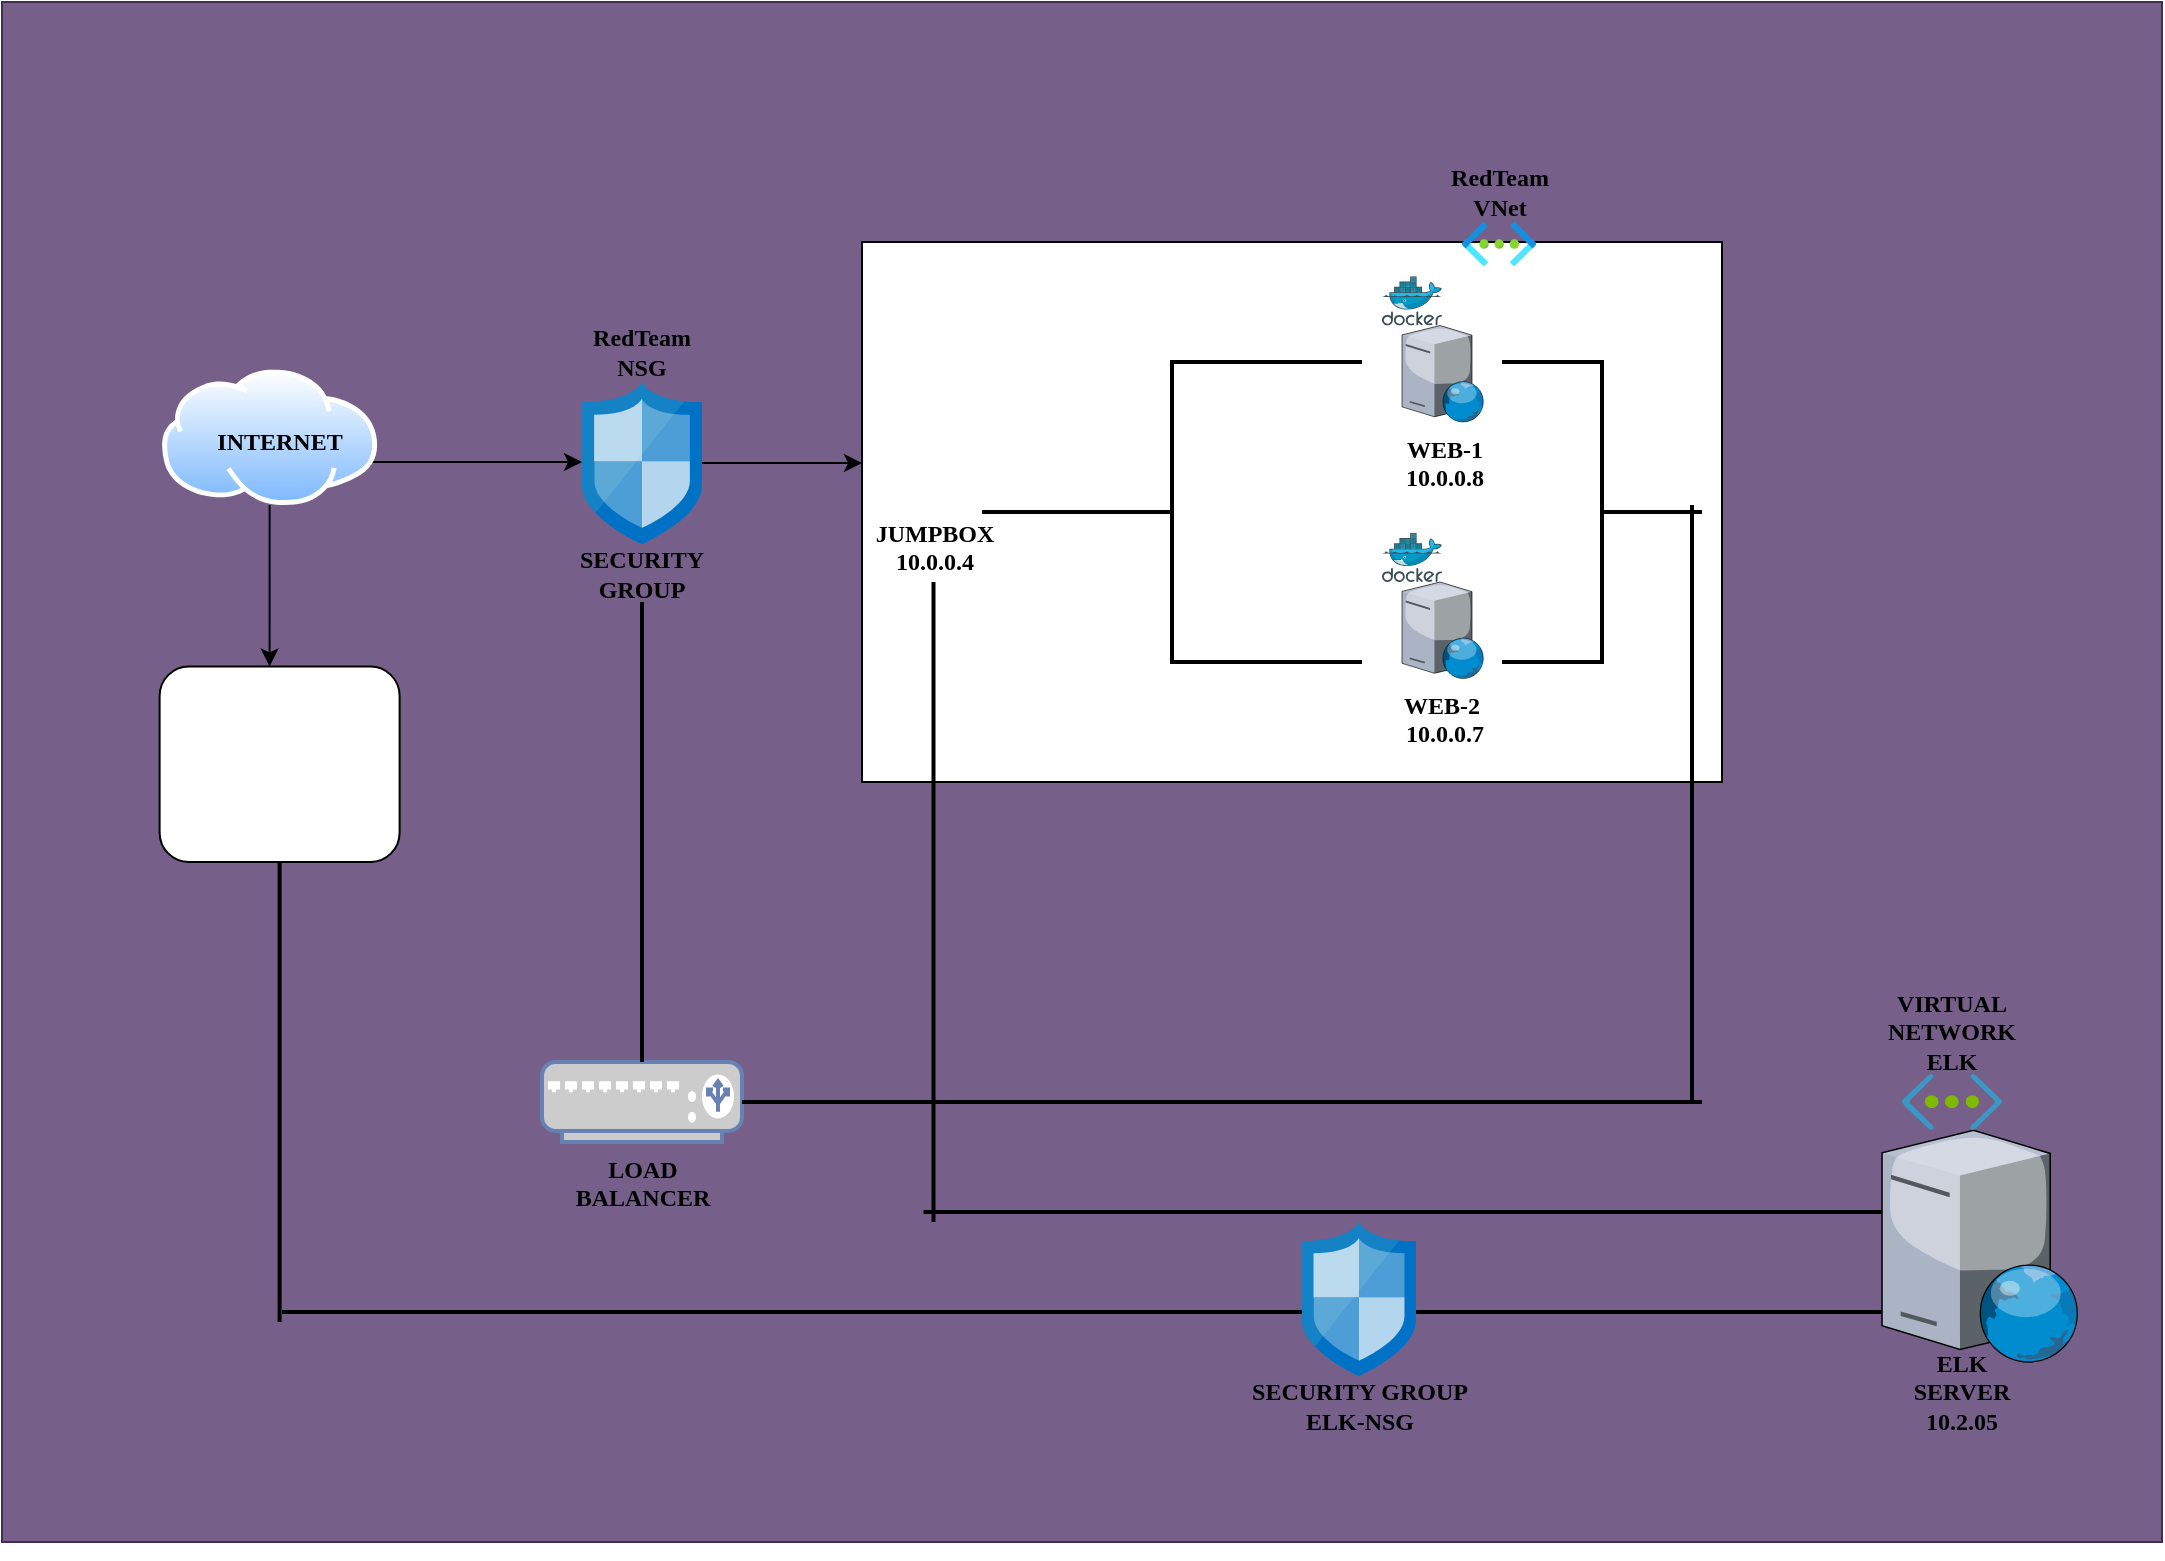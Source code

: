 <mxfile version="20.4.2" type="device"><diagram id="mhwNJ7syokP1f4fQcyjy" name="Page-1"><mxGraphModel dx="1038" dy="489" grid="1" gridSize="10" guides="1" tooltips="1" connect="1" arrows="1" fold="1" page="1" pageScale="1" pageWidth="1100" pageHeight="850" math="0" shadow="0"><root><mxCell id="0"/><mxCell id="1" parent="0"/><mxCell id="BkutCYucCGMc6TPjT8Kg-2" value="" style="rounded=0;whiteSpace=wrap;html=1;fontFamily=Georgia;fillColor=#76608a;strokeColor=#432D57;fontColor=#ffffff;" parent="1" vertex="1"><mxGeometry x="160" y="80" width="1080" height="770" as="geometry"/></mxCell><mxCell id="BkutCYucCGMc6TPjT8Kg-5" value="" style="edgeStyle=orthogonalEdgeStyle;rounded=0;orthogonalLoop=1;jettySize=auto;html=1;fontFamily=Georgia;" parent="1" source="BkutCYucCGMc6TPjT8Kg-3" target="BkutCYucCGMc6TPjT8Kg-4" edge="1"><mxGeometry relative="1" as="geometry"><Array as="points"><mxPoint x="294" y="400"/><mxPoint x="294" y="400"/></Array></mxGeometry></mxCell><mxCell id="oExgiDVd6Q1rFQTIGWoa-4" value="" style="edgeStyle=orthogonalEdgeStyle;rounded=0;orthogonalLoop=1;jettySize=auto;html=1;fontFamily=Georgia;" parent="1" source="BkutCYucCGMc6TPjT8Kg-3" target="oExgiDVd6Q1rFQTIGWoa-3" edge="1"><mxGeometry relative="1" as="geometry"><Array as="points"><mxPoint x="420" y="310"/><mxPoint x="420" y="310"/></Array></mxGeometry></mxCell><mxCell id="BkutCYucCGMc6TPjT8Kg-3" value="" style="aspect=fixed;perimeter=ellipsePerimeter;html=1;align=center;shadow=0;dashed=0;spacingTop=3;image;image=img/lib/active_directory/internet_cloud.svg;" parent="1" vertex="1"><mxGeometry x="240" y="263.7" width="107.62" height="67.8" as="geometry"/></mxCell><mxCell id="BkutCYucCGMc6TPjT8Kg-4" value="" style="rounded=1;whiteSpace=wrap;html=1;verticalAlign=top;shadow=0;dashed=0;spacingTop=3;labelBackgroundColor=default;" parent="1" vertex="1"><mxGeometry x="238.81" y="412.25" width="120" height="97.75" as="geometry"/></mxCell><mxCell id="oExgiDVd6Q1rFQTIGWoa-1" value="" style="shape=image;html=1;verticalAlign=top;verticalLabelPosition=bottom;labelBackgroundColor=#ffffff;imageAspect=0;aspect=fixed;image=https://cdn2.iconfinder.com/data/icons/whcompare-isometric-web-hosting-servers/50/root-access-128.png" parent="1" vertex="1"><mxGeometry x="258.81" y="421.13" width="80" height="80" as="geometry"/></mxCell><mxCell id="oExgiDVd6Q1rFQTIGWoa-37" value="" style="edgeStyle=orthogonalEdgeStyle;rounded=0;orthogonalLoop=1;jettySize=auto;html=1;fontFamily=Georgia;" parent="1" source="oExgiDVd6Q1rFQTIGWoa-3" target="oExgiDVd6Q1rFQTIGWoa-36" edge="1"><mxGeometry relative="1" as="geometry"><Array as="points"><mxPoint x="570" y="310"/><mxPoint x="570" y="310"/></Array></mxGeometry></mxCell><mxCell id="oExgiDVd6Q1rFQTIGWoa-3" value="&lt;font face=&quot;Georgia&quot;&gt;&lt;b&gt;&lt;br&gt;&lt;/b&gt;&lt;/font&gt;" style="sketch=0;aspect=fixed;html=1;points=[];align=center;image;fontSize=12;image=img/lib/mscae/Network_Security_Groups_Classic.svg;" parent="1" vertex="1"><mxGeometry x="450" y="270" width="60" height="81.08" as="geometry"/></mxCell><mxCell id="oExgiDVd6Q1rFQTIGWoa-36" value="" style="rounded=0;whiteSpace=wrap;html=1;fontFamily=Georgia;" parent="1" vertex="1"><mxGeometry x="590" y="200" width="430" height="270" as="geometry"/></mxCell><mxCell id="oExgiDVd6Q1rFQTIGWoa-38" value="&lt;b&gt;JUMPBOX&lt;br&gt;10.0.0.4&lt;br&gt;&lt;/b&gt;" style="shape=image;html=1;verticalAlign=top;verticalLabelPosition=bottom;labelBackgroundColor=#ffffff;imageAspect=0;aspect=fixed;image=https://cdn2.iconfinder.com/data/icons/whcompare-isometric-web-hosting-servers/50/root-access-128.png;fontFamily=Georgia;" parent="1" vertex="1"><mxGeometry x="596.75" y="273.5" width="58" height="58" as="geometry"/></mxCell><mxCell id="oExgiDVd6Q1rFQTIGWoa-39" value="&lt;b&gt;WEB-1&lt;br&gt;10.0.0.8&lt;br&gt;&lt;/b&gt;" style="verticalLabelPosition=bottom;sketch=0;aspect=fixed;html=1;verticalAlign=top;strokeColor=none;align=center;outlineConnect=0;shape=mxgraph.citrix.web_server;fontFamily=Georgia;" parent="1" vertex="1"><mxGeometry x="860" y="241.76" width="41" height="48.24" as="geometry"/></mxCell><mxCell id="oExgiDVd6Q1rFQTIGWoa-40" value="&lt;b&gt;WEB-2&amp;nbsp;&lt;br&gt;10.0.0.7&lt;br&gt;&lt;/b&gt;" style="verticalLabelPosition=bottom;sketch=0;aspect=fixed;html=1;verticalAlign=top;strokeColor=none;align=center;outlineConnect=0;shape=mxgraph.citrix.web_server;fontFamily=Georgia;" parent="1" vertex="1"><mxGeometry x="860" y="370" width="41" height="48.24" as="geometry"/></mxCell><mxCell id="OSUNVVPgWePs8AoZRoT7-4" value="&lt;font face=&quot;Georgia&quot;&gt;&lt;b&gt;RedTeam&lt;br&gt;VNet&lt;br&gt;&lt;/b&gt;&lt;/font&gt;" style="text;html=1;strokeColor=none;fillColor=none;align=center;verticalAlign=middle;whiteSpace=wrap;rounded=0;" vertex="1" parent="1"><mxGeometry x="878.5" y="160" width="60" height="30" as="geometry"/></mxCell><mxCell id="OSUNVVPgWePs8AoZRoT7-6" value="" style="aspect=fixed;html=1;points=[];align=center;image;fontSize=12;image=img/lib/azure2/networking/Virtual_Networks.svg;fontFamily=Georgia;" vertex="1" parent="1"><mxGeometry x="890" y="190.0" width="37" height="22.09" as="geometry"/></mxCell><mxCell id="OSUNVVPgWePs8AoZRoT7-7" value="" style="sketch=0;aspect=fixed;html=1;points=[];align=center;image;fontSize=12;image=img/lib/mscae/Docker.svg;fontFamily=Georgia;" vertex="1" parent="1"><mxGeometry x="850" y="217.16" width="30" height="24.6" as="geometry"/></mxCell><mxCell id="OSUNVVPgWePs8AoZRoT7-8" value="" style="sketch=0;aspect=fixed;html=1;points=[];align=center;image;fontSize=12;image=img/lib/mscae/Docker.svg;fontFamily=Georgia;" vertex="1" parent="1"><mxGeometry x="850" y="345.4" width="30" height="24.6" as="geometry"/></mxCell><mxCell id="OSUNVVPgWePs8AoZRoT7-21" value="" style="strokeWidth=2;html=1;shape=mxgraph.flowchart.annotation_2;align=left;labelPosition=right;pointerEvents=1;fontFamily=Georgia;" vertex="1" parent="1"><mxGeometry x="650" y="260" width="190" height="150" as="geometry"/></mxCell><mxCell id="OSUNVVPgWePs8AoZRoT7-23" value="&lt;font color=&quot;#000000&quot;&gt;&lt;b&gt;LOAD&lt;br&gt;BALANCER&lt;br&gt;&lt;br&gt;&lt;/b&gt;&lt;/font&gt;" style="fontColor=#0066CC;verticalAlign=top;verticalLabelPosition=bottom;labelPosition=center;align=center;html=1;outlineConnect=0;fillColor=#CCCCCC;strokeColor=#6881B3;gradientColor=none;gradientDirection=north;strokeWidth=2;shape=mxgraph.networks.load_balancer;fontFamily=Georgia;" vertex="1" parent="1"><mxGeometry x="430" y="610" width="100" height="40" as="geometry"/></mxCell><mxCell id="OSUNVVPgWePs8AoZRoT7-25" value="" style="line;strokeWidth=2;direction=south;html=1;fontFamily=Georgia;fontColor=#000000;" vertex="1" parent="1"><mxGeometry x="475" y="380" width="10" height="230" as="geometry"/></mxCell><mxCell id="OSUNVVPgWePs8AoZRoT7-26" value="&lt;b&gt;SECURITY GROUP&lt;br&gt;ELK-NSG&lt;br&gt;&lt;/b&gt;" style="text;html=1;strokeColor=none;fillColor=none;align=center;verticalAlign=middle;whiteSpace=wrap;rounded=0;fontFamily=Georgia;fontColor=#000000;" vertex="1" parent="1"><mxGeometry x="778.5" y="767.03" width="120" height="30" as="geometry"/></mxCell><mxCell id="OSUNVVPgWePs8AoZRoT7-27" value="&lt;b&gt;RedTeam&lt;br&gt;NSG&lt;br&gt;&lt;/b&gt;" style="text;html=1;strokeColor=none;fillColor=none;align=center;verticalAlign=middle;whiteSpace=wrap;rounded=0;fontFamily=Georgia;fontColor=#000000;" vertex="1" parent="1"><mxGeometry x="450" y="240" width="60" height="30" as="geometry"/></mxCell><mxCell id="OSUNVVPgWePs8AoZRoT7-28" value="&lt;b&gt;SECURITY&lt;br&gt;GROUP&lt;br&gt;&lt;/b&gt;" style="text;html=1;strokeColor=none;fillColor=none;align=center;verticalAlign=middle;whiteSpace=wrap;rounded=0;fontFamily=Georgia;fontColor=#000000;" vertex="1" parent="1"><mxGeometry x="450" y="351.08" width="60" height="30" as="geometry"/></mxCell><mxCell id="OSUNVVPgWePs8AoZRoT7-29" value="&lt;b&gt;INTERNET&lt;br&gt;&lt;/b&gt;" style="text;html=1;strokeColor=none;fillColor=none;align=center;verticalAlign=middle;whiteSpace=wrap;rounded=0;fontFamily=Georgia;fontColor=#000000;" vertex="1" parent="1"><mxGeometry x="268.81" y="280" width="60" height="40" as="geometry"/></mxCell><mxCell id="OSUNVVPgWePs8AoZRoT7-30" value="" style="sketch=0;aspect=fixed;html=1;points=[];align=center;image;fontSize=12;image=img/lib/mscae/Network_Security_Groups_Classic.svg;fontFamily=Georgia;fontColor=#000000;" vertex="1" parent="1"><mxGeometry x="810" y="690" width="57" height="77.03" as="geometry"/></mxCell><mxCell id="OSUNVVPgWePs8AoZRoT7-31" value="" style="line;strokeWidth=2;direction=south;html=1;fontFamily=Georgia;fontColor=#000000;" vertex="1" parent="1"><mxGeometry x="293.81" y="510" width="10" height="230" as="geometry"/></mxCell><mxCell id="OSUNVVPgWePs8AoZRoT7-32" value="" style="line;strokeWidth=2;html=1;perimeter=backbonePerimeter;points=[];outlineConnect=0;fontFamily=Georgia;fontColor=#000000;" vertex="1" parent="1"><mxGeometry x="300" y="730" width="510" height="10" as="geometry"/></mxCell><mxCell id="OSUNVVPgWePs8AoZRoT7-38" value="" style="verticalLabelPosition=bottom;sketch=0;aspect=fixed;html=1;verticalAlign=top;strokeColor=none;align=center;outlineConnect=0;shape=mxgraph.citrix.web_server;strokeWidth=2;fontFamily=Georgia;fontColor=#000000;" vertex="1" parent="1"><mxGeometry x="1100" y="644.12" width="98.5" height="115.88" as="geometry"/></mxCell><mxCell id="OSUNVVPgWePs8AoZRoT7-39" value="&lt;b&gt;VIRTUAL&lt;br&gt;NETWORK&lt;br&gt;ELK&lt;br&gt;&lt;/b&gt;" style="text;html=1;strokeColor=none;fillColor=none;align=center;verticalAlign=middle;whiteSpace=wrap;rounded=0;strokeWidth=2;fontFamily=Georgia;fontColor=#000000;" vertex="1" parent="1"><mxGeometry x="1105" y="580" width="60" height="30" as="geometry"/></mxCell><mxCell id="OSUNVVPgWePs8AoZRoT7-40" value="" style="sketch=0;aspect=fixed;html=1;points=[];align=center;image;fontSize=12;image=img/lib/mscae/Virtual_Network.svg;strokeWidth=2;fontFamily=Georgia;fontColor=#000000;" vertex="1" parent="1"><mxGeometry x="1110" y="616" width="50" height="28.0" as="geometry"/></mxCell><mxCell id="OSUNVVPgWePs8AoZRoT7-43" value="" style="line;strokeWidth=2;html=1;perimeter=backbonePerimeter;points=[];outlineConnect=0;fontFamily=Georgia;fontColor=#000000;" vertex="1" parent="1"><mxGeometry x="867" y="730" width="233" height="10" as="geometry"/></mxCell><mxCell id="OSUNVVPgWePs8AoZRoT7-44" value="" style="strokeWidth=2;html=1;shape=mxgraph.flowchart.annotation_2;align=left;labelPosition=right;pointerEvents=1;fontFamily=Georgia;fontColor=#000000;direction=west;" vertex="1" parent="1"><mxGeometry x="910" y="260" width="100" height="150" as="geometry"/></mxCell><mxCell id="OSUNVVPgWePs8AoZRoT7-45" value="" style="line;strokeWidth=2;direction=south;html=1;fontFamily=Georgia;fontColor=#000000;" vertex="1" parent="1"><mxGeometry x="1000" y="331.5" width="10" height="298.5" as="geometry"/></mxCell><mxCell id="OSUNVVPgWePs8AoZRoT7-46" value="" style="line;strokeWidth=2;html=1;perimeter=backbonePerimeter;points=[];outlineConnect=0;fontFamily=Georgia;fontColor=#000000;" vertex="1" parent="1"><mxGeometry x="530" y="625" width="480" height="10" as="geometry"/></mxCell><mxCell id="OSUNVVPgWePs8AoZRoT7-47" value="" style="line;strokeWidth=2;direction=south;html=1;fontFamily=Georgia;fontColor=#000000;" vertex="1" parent="1"><mxGeometry x="620.75" y="370" width="10" height="320" as="geometry"/></mxCell><mxCell id="OSUNVVPgWePs8AoZRoT7-48" value="" style="line;strokeWidth=2;html=1;perimeter=backbonePerimeter;points=[];outlineConnect=0;fontFamily=Georgia;fontColor=#000000;" vertex="1" parent="1"><mxGeometry x="620.75" y="680" width="479.25" height="10" as="geometry"/></mxCell><mxCell id="OSUNVVPgWePs8AoZRoT7-51" style="edgeStyle=orthogonalEdgeStyle;rounded=0;orthogonalLoop=1;jettySize=auto;html=1;exitX=0.5;exitY=1;exitDx=0;exitDy=0;fontFamily=Georgia;fontColor=#000000;" edge="1" parent="1" source="BkutCYucCGMc6TPjT8Kg-2" target="BkutCYucCGMc6TPjT8Kg-2"><mxGeometry relative="1" as="geometry"/></mxCell><mxCell id="OSUNVVPgWePs8AoZRoT7-52" value="&lt;b&gt;ELK SERVER&lt;br&gt;10.2.05&lt;br&gt;&lt;/b&gt;" style="text;html=1;strokeColor=none;fillColor=none;align=center;verticalAlign=middle;whiteSpace=wrap;rounded=0;strokeWidth=2;fontFamily=Georgia;fontColor=#000000;" vertex="1" parent="1"><mxGeometry x="1110" y="760" width="60" height="30" as="geometry"/></mxCell></root></mxGraphModel></diagram></mxfile>
